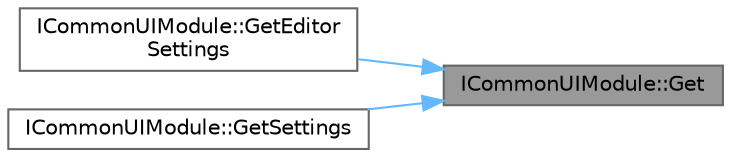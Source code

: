 digraph "ICommonUIModule::Get"
{
 // INTERACTIVE_SVG=YES
 // LATEX_PDF_SIZE
  bgcolor="transparent";
  edge [fontname=Helvetica,fontsize=10,labelfontname=Helvetica,labelfontsize=10];
  node [fontname=Helvetica,fontsize=10,shape=box,height=0.2,width=0.4];
  rankdir="RL";
  Node1 [id="Node000001",label="ICommonUIModule::Get",height=0.2,width=0.4,color="gray40", fillcolor="grey60", style="filled", fontcolor="black",tooltip="Singleton-like access to this module's interface."];
  Node1 -> Node2 [id="edge1_Node000001_Node000002",dir="back",color="steelblue1",style="solid",tooltip=" "];
  Node2 [id="Node000002",label="ICommonUIModule::GetEditor\lSettings",height=0.2,width=0.4,color="grey40", fillcolor="white", style="filled",URL="$da/d7f/classICommonUIModule.html#a7c06c1ff3af106f7532289780e9d13be",tooltip=" "];
  Node1 -> Node3 [id="edge2_Node000001_Node000003",dir="back",color="steelblue1",style="solid",tooltip=" "];
  Node3 [id="Node000003",label="ICommonUIModule::GetSettings",height=0.2,width=0.4,color="grey40", fillcolor="white", style="filled",URL="$da/d7f/classICommonUIModule.html#a0ff413aff5bf3be3b0305bd29e6931f9",tooltip=" "];
}
